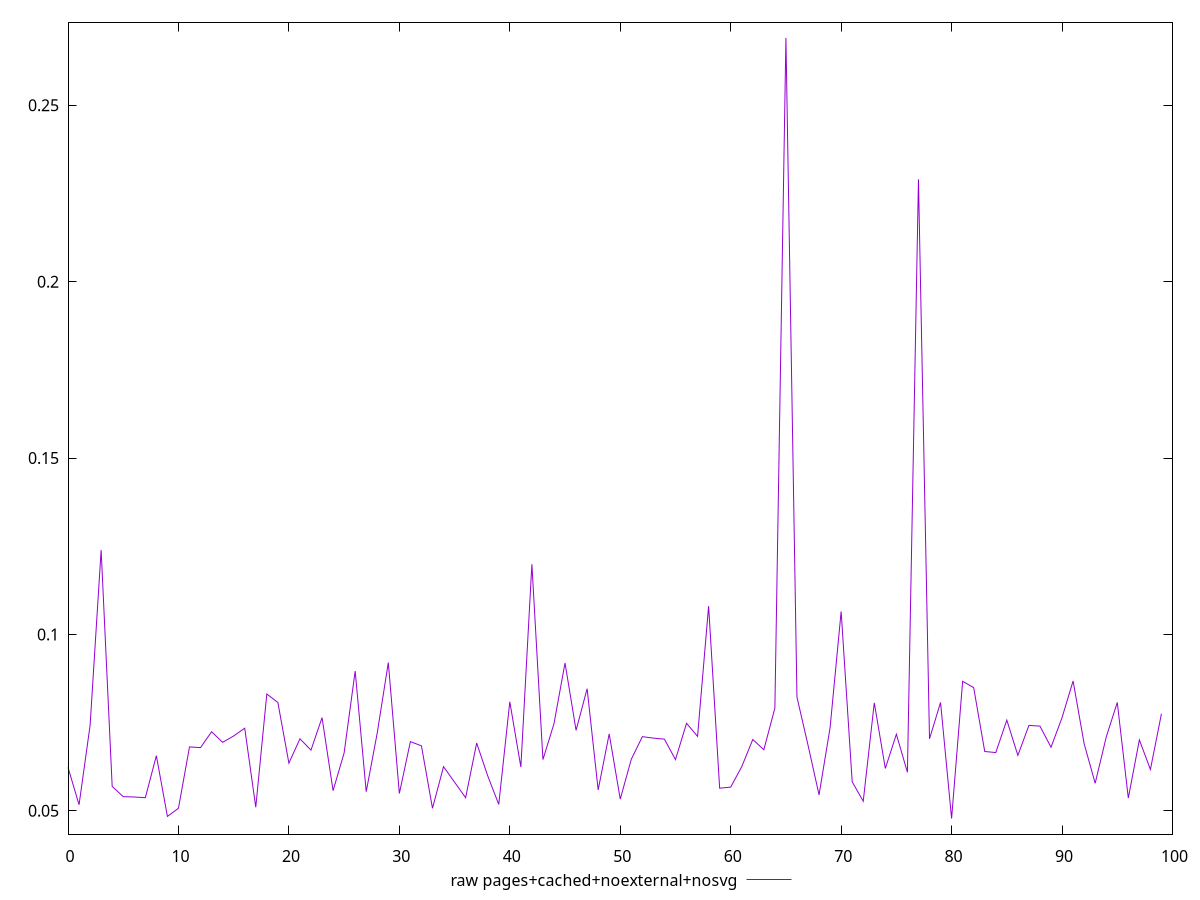 $_rawPagesCachedNoexternalNosvg <<EOF
0.062299999999999994
0.0517
0.07419999999999999
0.12390000000000001
0.05689999999999999
0.054000000000000006
0.053899999999999997
0.053700000000000005
0.0656
0.0484
0.0507
0.0681
0.0679
0.07239999999999999
0.06939999999999999
0.07119999999999999
0.07339999999999999
0.051000000000000004
0.0831
0.08070000000000001
0.0635
0.07039999999999999
0.0672
0.0764
0.0557
0.0664
0.0896
0.0554
0.0721
0.09200000000000001
0.054900000000000004
0.0696
0.0684
0.0507
0.0625
0.05809999999999999
0.05370000000000001
0.0692
0.059899999999999995
0.0518
0.0809
0.0624
0.11989999999999998
0.0645
0.0747
0.09189999999999998
0.0728
0.0846
0.055900000000000005
0.07179999999999999
0.0533
0.0646
0.071
0.0706
0.07029999999999999
0.0645
0.07479999999999999
0.0711
0.10800000000000001
0.05639999999999999
0.056699999999999987
0.0625
0.0702
0.0673
0.07909999999999999
0.26909999999999995
0.08219999999999998
0.06860000000000001
0.0545
0.0736
0.1065
0.05819999999999999
0.0527
0.08059999999999999
0.062
0.0717
0.060899999999999996
0.22899999999999998
0.07039999999999999
0.08070000000000001
0.047799999999999995
0.08669999999999999
0.08489999999999999
0.0668
0.0665
0.0757
0.0657
0.07419999999999999
0.074
0.068
0.0764
0.0868
0.06899999999999999
0.05779999999999999
0.07089999999999999
0.08070000000000001
0.0536
0.0701
0.0617
0.0775
EOF
set key outside below
set terminal pngcairo
set output "report_00005_2020-11-02T22-26-11.212Z/network-rtt/pages+cached+noexternal+nosvg//raw.png"
set yrange [0.043373999999999996:0.27352599999999994]
plot $_rawPagesCachedNoexternalNosvg title "raw pages+cached+noexternal+nosvg" with line ,